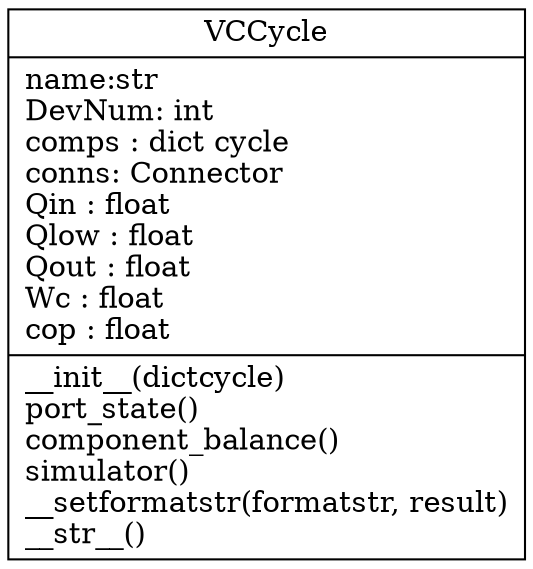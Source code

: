 digraph "classes" {
rankdir=BT
charset="utf-8"
"vcc.vccobj.VCCycle" [color="black", fontcolor="black", label="{VCCycle|name:str\lDevNum: int\lcomps : dict cycle\lconns: Connector\lQin : float\lQlow : float\lQout : float\lWc : float\lcop : float\l|__init__(dictcycle)\lport_state()\lcomponent_balance()\lsimulator()\l__setformatstr(formatstr, result)\l__str__()\l}", shape="record", style="solid"];
}
